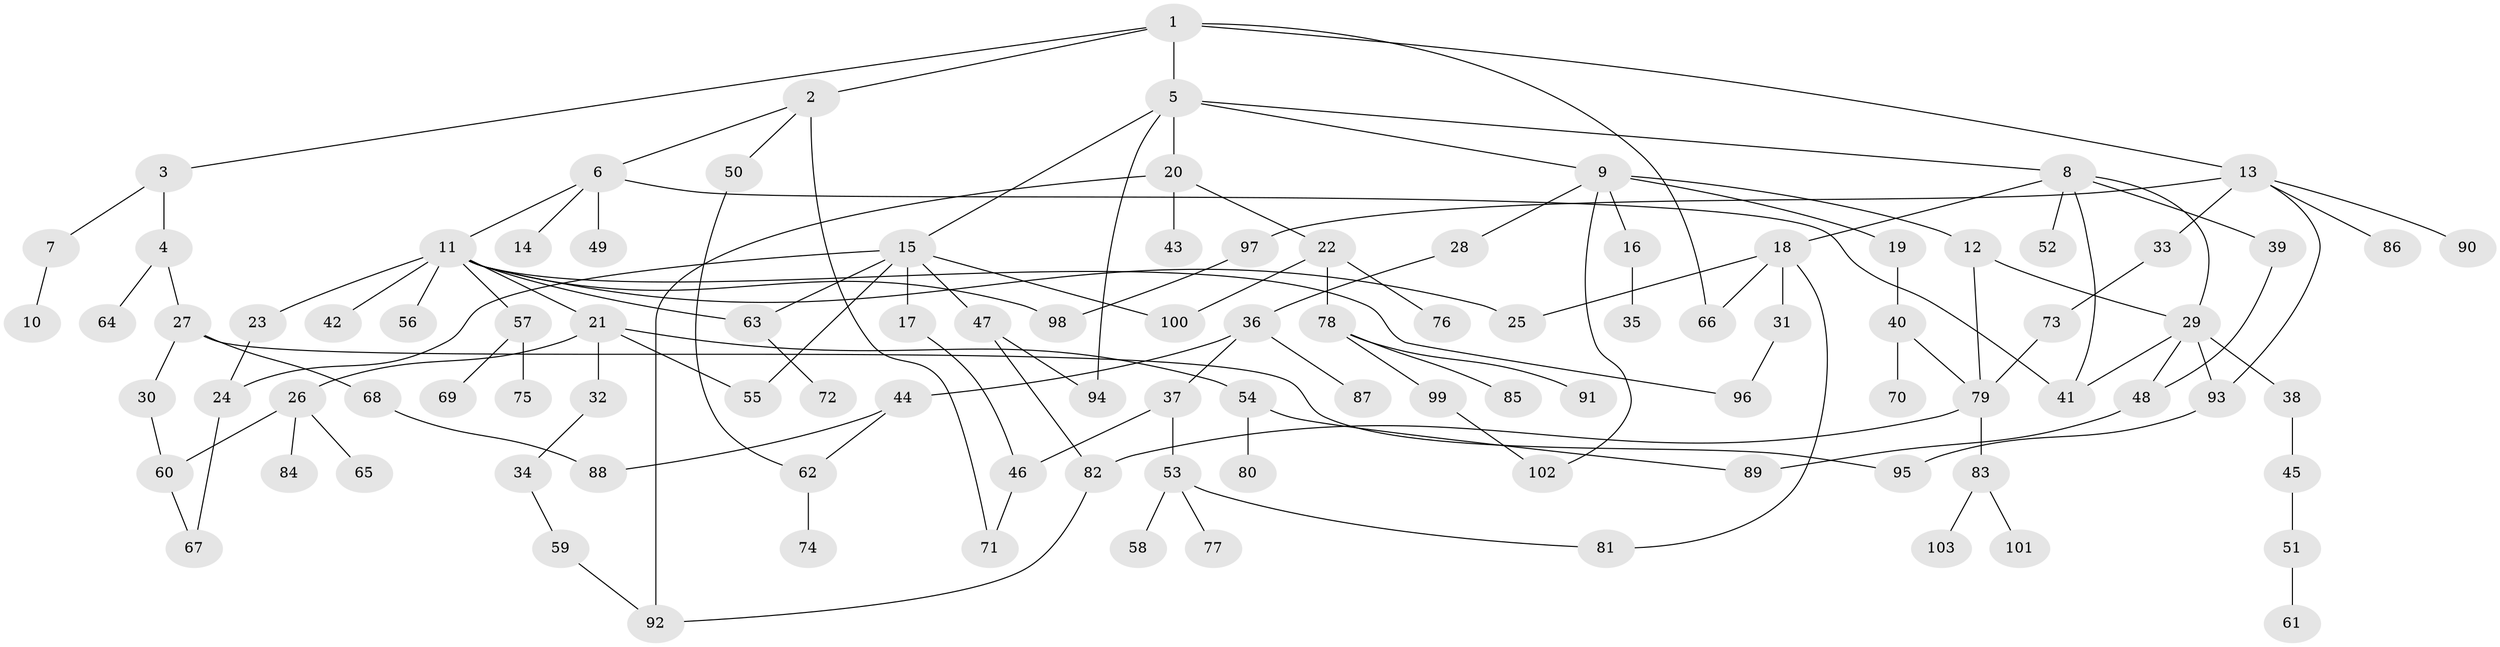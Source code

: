 // coarse degree distribution, {5: 0.08695652173913043, 7: 0.043478260869565216, 4: 0.057971014492753624, 10: 0.014492753623188406, 1: 0.21739130434782608, 9: 0.014492753623188406, 3: 0.21739130434782608, 2: 0.34782608695652173}
// Generated by graph-tools (version 1.1) at 2025/41/03/06/25 10:41:27]
// undirected, 103 vertices, 131 edges
graph export_dot {
graph [start="1"]
  node [color=gray90,style=filled];
  1;
  2;
  3;
  4;
  5;
  6;
  7;
  8;
  9;
  10;
  11;
  12;
  13;
  14;
  15;
  16;
  17;
  18;
  19;
  20;
  21;
  22;
  23;
  24;
  25;
  26;
  27;
  28;
  29;
  30;
  31;
  32;
  33;
  34;
  35;
  36;
  37;
  38;
  39;
  40;
  41;
  42;
  43;
  44;
  45;
  46;
  47;
  48;
  49;
  50;
  51;
  52;
  53;
  54;
  55;
  56;
  57;
  58;
  59;
  60;
  61;
  62;
  63;
  64;
  65;
  66;
  67;
  68;
  69;
  70;
  71;
  72;
  73;
  74;
  75;
  76;
  77;
  78;
  79;
  80;
  81;
  82;
  83;
  84;
  85;
  86;
  87;
  88;
  89;
  90;
  91;
  92;
  93;
  94;
  95;
  96;
  97;
  98;
  99;
  100;
  101;
  102;
  103;
  1 -- 2;
  1 -- 3;
  1 -- 5;
  1 -- 13;
  1 -- 66;
  2 -- 6;
  2 -- 50;
  2 -- 71;
  3 -- 4;
  3 -- 7;
  4 -- 27;
  4 -- 64;
  5 -- 8;
  5 -- 9;
  5 -- 15;
  5 -- 20;
  5 -- 94;
  6 -- 11;
  6 -- 14;
  6 -- 41;
  6 -- 49;
  7 -- 10;
  8 -- 18;
  8 -- 39;
  8 -- 52;
  8 -- 41;
  8 -- 29;
  9 -- 12;
  9 -- 16;
  9 -- 19;
  9 -- 28;
  9 -- 102;
  11 -- 21;
  11 -- 23;
  11 -- 42;
  11 -- 56;
  11 -- 57;
  11 -- 25;
  11 -- 96;
  11 -- 98;
  11 -- 63;
  12 -- 29;
  12 -- 79;
  13 -- 33;
  13 -- 86;
  13 -- 90;
  13 -- 97;
  13 -- 93;
  15 -- 17;
  15 -- 47;
  15 -- 55;
  15 -- 63;
  15 -- 100;
  15 -- 24;
  16 -- 35;
  17 -- 46;
  18 -- 25;
  18 -- 31;
  18 -- 66;
  18 -- 81;
  19 -- 40;
  20 -- 22;
  20 -- 43;
  20 -- 92;
  21 -- 26;
  21 -- 32;
  21 -- 54;
  21 -- 55;
  22 -- 76;
  22 -- 78;
  22 -- 100;
  23 -- 24;
  24 -- 67;
  26 -- 60;
  26 -- 65;
  26 -- 84;
  27 -- 30;
  27 -- 68;
  27 -- 95;
  28 -- 36;
  29 -- 38;
  29 -- 48;
  29 -- 93;
  29 -- 41;
  30 -- 60;
  31 -- 96;
  32 -- 34;
  33 -- 73;
  34 -- 59;
  36 -- 37;
  36 -- 44;
  36 -- 87;
  37 -- 46;
  37 -- 53;
  38 -- 45;
  39 -- 48;
  40 -- 70;
  40 -- 79;
  44 -- 88;
  44 -- 62;
  45 -- 51;
  46 -- 71;
  47 -- 82;
  47 -- 94;
  48 -- 89;
  50 -- 62;
  51 -- 61;
  53 -- 58;
  53 -- 77;
  53 -- 81;
  54 -- 80;
  54 -- 89;
  57 -- 69;
  57 -- 75;
  59 -- 92;
  60 -- 67;
  62 -- 74;
  63 -- 72;
  68 -- 88;
  73 -- 79;
  78 -- 85;
  78 -- 91;
  78 -- 99;
  79 -- 83;
  79 -- 82;
  82 -- 92;
  83 -- 101;
  83 -- 103;
  93 -- 95;
  97 -- 98;
  99 -- 102;
}
